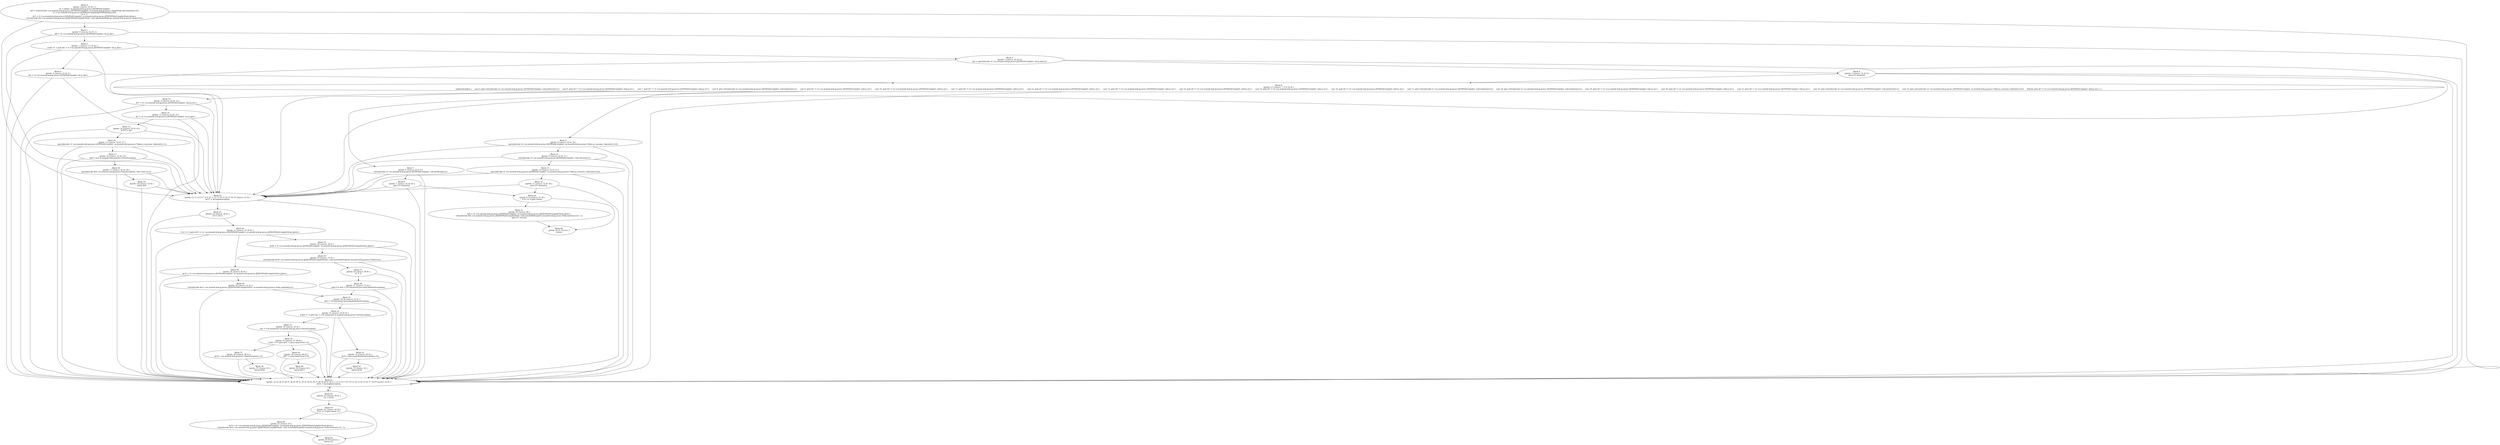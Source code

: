 digraph "unitGraph" {
    "Block 0:
[preds: ] [succs: 22 41 1 ]
r2 := @this: us.monoid.web.jp.javacc.JSONPathCompiler;
$r0 = staticinvoke <us.monoid.web.jp.javacc.JSONPathCompiler: us.monoid.web.jp.javacc.SimpleNode jjtCreate(int)>(5);
r1 = (us.monoid.web.jp.javacc.JSONPathCompiler$JSONPathExpr) $r0;
z2 = 1;
$r3 = r2.<us.monoid.web.jp.javacc.JSONPathCompiler: us.monoid.web.jp.javacc.JJTJSONPathCompilerState jjtree>;
virtualinvoke $r3.<us.monoid.web.jp.javacc.JJTJSONPathCompilerState: void openNodeScope(us.monoid.web.jp.javacc.Node)>(r1);
"
    "Block 1:
[preds: 0 ] [succs: 22 41 2 ]
$i0 = r2.<us.monoid.web.jp.javacc.JSONPathCompiler: int jj_ntk>;
"
    "Block 2:
[preds: 1 ] [succs: 3 5 22 41 ]
if $i0 != -1 goto $i2 = r2.<us.monoid.web.jp.javacc.JSONPathCompiler: int jj_ntk>;
"
    "Block 3:
[preds: 2 ] [succs: 22 41 4 ]
$i2 = specialinvoke r2.<us.monoid.web.jp.javacc.JSONPathCompiler: int jj_ntk()>();
"
    "Block 4:
[preds: 3 ] [succs: 22 41 6 ]
goto [?= (branch)];
"
    "Block 5:
[preds: 2 ] [succs: 22 41 6 ]
$i2 = r2.<us.monoid.web.jp.javacc.JSONPathCompiler: int jj_ntk>;
"
    "Block 6:
[preds: 4 5 ] [succs: 7 13 9 22 41 ]
tableswitch($i2) {     case 5: goto virtualinvoke r2.<us.monoid.web.jp.javacc.JSONPathCompiler: void predicate()>();     case 6: goto $r7 = r2.<us.monoid.web.jp.javacc.JSONPathCompiler: int[] jj_la1>;     case 7: goto $r7 = r2.<us.monoid.web.jp.javacc.JSONPathCompiler: int[] jj_la1>;     case 8: goto virtualinvoke r2.<us.monoid.web.jp.javacc.JSONPathCompiler: void predicate()>();     case 9: goto $r7 = r2.<us.monoid.web.jp.javacc.JSONPathCompiler: int[] jj_la1>;     case 10: goto $r7 = r2.<us.monoid.web.jp.javacc.JSONPathCompiler: int[] jj_la1>;     case 11: goto $r7 = r2.<us.monoid.web.jp.javacc.JSONPathCompiler: int[] jj_la1>;     case 12: goto $r7 = r2.<us.monoid.web.jp.javacc.JSONPathCompiler: int[] jj_la1>;     case 13: goto $r7 = r2.<us.monoid.web.jp.javacc.JSONPathCompiler: int[] jj_la1>;     case 14: goto $r7 = r2.<us.monoid.web.jp.javacc.JSONPathCompiler: int[] jj_la1>;     case 15: goto $r7 = r2.<us.monoid.web.jp.javacc.JSONPathCompiler: int[] jj_la1>;     case 16: goto $r7 = r2.<us.monoid.web.jp.javacc.JSONPathCompiler: int[] jj_la1>;     case 17: goto virtualinvoke r2.<us.monoid.web.jp.javacc.JSONPathCompiler: void predicate()>();     case 18: goto virtualinvoke r2.<us.monoid.web.jp.javacc.JSONPathCompiler: void predicate()>();     case 19: goto $r7 = r2.<us.monoid.web.jp.javacc.JSONPathCompiler: int[] jj_la1>;     case 20: goto $r7 = r2.<us.monoid.web.jp.javacc.JSONPathCompiler: int[] jj_la1>;     case 21: goto $r7 = r2.<us.monoid.web.jp.javacc.JSONPathCompiler: int[] jj_la1>;     case 22: goto virtualinvoke r2.<us.monoid.web.jp.javacc.JSONPathCompiler: void predicate()>();     case 23: goto specialinvoke r2.<us.monoid.web.jp.javacc.JSONPathCompiler: us.monoid.web.jp.javacc.Token jj_consume_token(int)>(23);     default: goto $r7 = r2.<us.monoid.web.jp.javacc.JSONPathCompiler: int[] jj_la1>; };
"
    "Block 7:
[preds: 6 ] [succs: 22 41 8 ]
virtualinvoke r2.<us.monoid.web.jp.javacc.JSONPathCompiler: void predicate()>();
"
    "Block 8:
[preds: 7 ] [succs: 22 41 20 ]
goto [?= (branch)];
"
    "Block 9:
[preds: 6 ] [succs: 22 41 10 ]
specialinvoke r2.<us.monoid.web.jp.javacc.JSONPathCompiler: us.monoid.web.jp.javacc.Token jj_consume_token(int)>(23);
"
    "Block 10:
[preds: 9 ] [succs: 22 41 11 ]
virtualinvoke r2.<us.monoid.web.jp.javacc.JSONPathCompiler: void selector()>();
"
    "Block 11:
[preds: 10 ] [succs: 22 41 12 ]
specialinvoke r2.<us.monoid.web.jp.javacc.JSONPathCompiler: us.monoid.web.jp.javacc.Token jj_consume_token(int)>(24);
"
    "Block 12:
[preds: 11 ] [succs: 22 41 20 ]
goto [?= (branch)];
"
    "Block 13:
[preds: 6 ] [succs: 22 41 14 ]
$r7 = r2.<us.monoid.web.jp.javacc.JSONPathCompiler: int[] jj_la1>;
"
    "Block 14:
[preds: 13 ] [succs: 22 41 15 ]
$i1 = r2.<us.monoid.web.jp.javacc.JSONPathCompiler: int jj_gen>;
"
    "Block 15:
[preds: 14 ] [succs: 22 41 16 ]
$r7[7] = $i1;
"
    "Block 16:
[preds: 15 ] [succs: 22 41 17 ]
specialinvoke r2.<us.monoid.web.jp.javacc.JSONPathCompiler: us.monoid.web.jp.javacc.Token jj_consume_token(int)>(-1);
"
    "Block 17:
[preds: 16 ] [succs: 22 41 18 ]
$r9 = new us.monoid.web.jp.javacc.ParseException;
"
    "Block 18:
[preds: 17 ] [succs: 22 41 19 ]
specialinvoke $r9.<us.monoid.web.jp.javacc.ParseException: void <init>()>();
"
    "Block 19:
[preds: 18 ] [succs: 22 41 ]
throw $r9;
"
    "Block 20:
[preds: 8 12 ] [succs: 21 46 ]
if z2 == 0 goto return;
"
    "Block 21:
[preds: 20 ] [succs: 46 ]
$r6 = r2.<us.monoid.web.jp.javacc.JSONPathCompiler: us.monoid.web.jp.javacc.JJTJSONPathCompilerState jjtree>;
virtualinvoke $r6.<us.monoid.web.jp.javacc.JJTJSONPathCompilerState: void closeNodeScope(us.monoid.web.jp.javacc.Node,boolean)>(r1, 1);
goto [?= return];
"
    "Block 22:
[preds: 0 1 2 3 4 5 6 7 8 9 10 11 12 13 14 15 16 17 18 19 ] [succs: 23 41 ]
$r13 := @caughtexception;
"
    "Block 23:
[preds: 22 ] [succs: 24 41 ]
r14 = $r13;
"
    "Block 24:
[preds: 23 ] [succs: 25 29 41 ]
if z2 == 0 goto $r15 = r2.<us.monoid.web.jp.javacc.JSONPathCompiler: us.monoid.web.jp.javacc.JJTJSONPathCompilerState jjtree>;
"
    "Block 25:
[preds: 24 ] [succs: 26 41 ]
$r20 = r2.<us.monoid.web.jp.javacc.JSONPathCompiler: us.monoid.web.jp.javacc.JJTJSONPathCompilerState jjtree>;
"
    "Block 26:
[preds: 25 ] [succs: 27 41 ]
virtualinvoke $r20.<us.monoid.web.jp.javacc.JJTJSONPathCompilerState: void clearNodeScope(us.monoid.web.jp.javacc.Node)>(r1);
"
    "Block 27:
[preds: 26 ] [succs: 28 41 ]
z2 = 0;
"
    "Block 28:
[preds: 27 ] [succs: 31 41 ]
goto [?= $z0 = r14 instanceof java.lang.RuntimeException];
"
    "Block 29:
[preds: 24 ] [succs: 30 41 ]
$r15 = r2.<us.monoid.web.jp.javacc.JSONPathCompiler: us.monoid.web.jp.javacc.JJTJSONPathCompilerState jjtree>;
"
    "Block 30:
[preds: 29 ] [succs: 31 41 ]
virtualinvoke $r15.<us.monoid.web.jp.javacc.JJTJSONPathCompilerState: us.monoid.web.jp.javacc.Node popNode()>();
"
    "Block 31:
[preds: 28 30 ] [succs: 32 41 ]
$z0 = r14 instanceof java.lang.RuntimeException;
"
    "Block 32:
[preds: 31 ] [succs: 33 35 41 ]
if $z0 == 0 goto $z1 = r14 instanceof us.monoid.web.jp.javacc.ParseException;
"
    "Block 33:
[preds: 32 ] [succs: 34 41 ]
$r19 = (java.lang.RuntimeException) r14;
"
    "Block 34:
[preds: 33 ] [succs: 41 ]
throw $r19;
"
    "Block 35:
[preds: 32 ] [succs: 36 41 ]
$z1 = r14 instanceof us.monoid.web.jp.javacc.ParseException;
"
    "Block 36:
[preds: 35 ] [succs: 37 39 41 ]
if $z1 == 0 goto $r17 = (java.lang.Error) r14;
"
    "Block 37:
[preds: 36 ] [succs: 38 41 ]
$r18 = (us.monoid.web.jp.javacc.ParseException) r14;
"
    "Block 38:
[preds: 37 ] [succs: 41 ]
throw $r18;
"
    "Block 39:
[preds: 36 ] [succs: 40 41 ]
$r17 = (java.lang.Error) r14;
"
    "Block 40:
[preds: 39 ] [succs: 41 ]
throw $r17;
"
    "Block 41:
[preds: 22 23 24 25 26 27 28 29 30 31 32 33 34 35 36 37 38 39 40 41 42 0 1 2 3 4 5 6 7 8 9 10 11 12 13 14 15 16 17 18 19 ] [succs: 42 41 ]
$r10 := @caughtexception;
"
    "Block 42:
[preds: 41 ] [succs: 43 41 ]
r11 = $r10;
"
    "Block 43:
[preds: 42 ] [succs: 44 45 ]
if z2 == 0 goto throw r11;
"
    "Block 44:
[preds: 43 ] [succs: 45 ]
$r12 = r2.<us.monoid.web.jp.javacc.JSONPathCompiler: us.monoid.web.jp.javacc.JJTJSONPathCompilerState jjtree>;
virtualinvoke $r12.<us.monoid.web.jp.javacc.JJTJSONPathCompilerState: void closeNodeScope(us.monoid.web.jp.javacc.Node,boolean)>(r1, 1);
"
    "Block 45:
[preds: 43 44 ] [succs: ]
throw r11;
"
    "Block 46:
[preds: 20 21 ] [succs: ]
return;
"
    "Block 0:
[preds: ] [succs: 22 41 1 ]
r2 := @this: us.monoid.web.jp.javacc.JSONPathCompiler;
$r0 = staticinvoke <us.monoid.web.jp.javacc.JSONPathCompiler: us.monoid.web.jp.javacc.SimpleNode jjtCreate(int)>(5);
r1 = (us.monoid.web.jp.javacc.JSONPathCompiler$JSONPathExpr) $r0;
z2 = 1;
$r3 = r2.<us.monoid.web.jp.javacc.JSONPathCompiler: us.monoid.web.jp.javacc.JJTJSONPathCompilerState jjtree>;
virtualinvoke $r3.<us.monoid.web.jp.javacc.JJTJSONPathCompilerState: void openNodeScope(us.monoid.web.jp.javacc.Node)>(r1);
"->"Block 22:
[preds: 0 1 2 3 4 5 6 7 8 9 10 11 12 13 14 15 16 17 18 19 ] [succs: 23 41 ]
$r13 := @caughtexception;
";
    "Block 0:
[preds: ] [succs: 22 41 1 ]
r2 := @this: us.monoid.web.jp.javacc.JSONPathCompiler;
$r0 = staticinvoke <us.monoid.web.jp.javacc.JSONPathCompiler: us.monoid.web.jp.javacc.SimpleNode jjtCreate(int)>(5);
r1 = (us.monoid.web.jp.javacc.JSONPathCompiler$JSONPathExpr) $r0;
z2 = 1;
$r3 = r2.<us.monoid.web.jp.javacc.JSONPathCompiler: us.monoid.web.jp.javacc.JJTJSONPathCompilerState jjtree>;
virtualinvoke $r3.<us.monoid.web.jp.javacc.JJTJSONPathCompilerState: void openNodeScope(us.monoid.web.jp.javacc.Node)>(r1);
"->"Block 41:
[preds: 22 23 24 25 26 27 28 29 30 31 32 33 34 35 36 37 38 39 40 41 42 0 1 2 3 4 5 6 7 8 9 10 11 12 13 14 15 16 17 18 19 ] [succs: 42 41 ]
$r10 := @caughtexception;
";
    "Block 0:
[preds: ] [succs: 22 41 1 ]
r2 := @this: us.monoid.web.jp.javacc.JSONPathCompiler;
$r0 = staticinvoke <us.monoid.web.jp.javacc.JSONPathCompiler: us.monoid.web.jp.javacc.SimpleNode jjtCreate(int)>(5);
r1 = (us.monoid.web.jp.javacc.JSONPathCompiler$JSONPathExpr) $r0;
z2 = 1;
$r3 = r2.<us.monoid.web.jp.javacc.JSONPathCompiler: us.monoid.web.jp.javacc.JJTJSONPathCompilerState jjtree>;
virtualinvoke $r3.<us.monoid.web.jp.javacc.JJTJSONPathCompilerState: void openNodeScope(us.monoid.web.jp.javacc.Node)>(r1);
"->"Block 1:
[preds: 0 ] [succs: 22 41 2 ]
$i0 = r2.<us.monoid.web.jp.javacc.JSONPathCompiler: int jj_ntk>;
";
    "Block 1:
[preds: 0 ] [succs: 22 41 2 ]
$i0 = r2.<us.monoid.web.jp.javacc.JSONPathCompiler: int jj_ntk>;
"->"Block 22:
[preds: 0 1 2 3 4 5 6 7 8 9 10 11 12 13 14 15 16 17 18 19 ] [succs: 23 41 ]
$r13 := @caughtexception;
";
    "Block 1:
[preds: 0 ] [succs: 22 41 2 ]
$i0 = r2.<us.monoid.web.jp.javacc.JSONPathCompiler: int jj_ntk>;
"->"Block 41:
[preds: 22 23 24 25 26 27 28 29 30 31 32 33 34 35 36 37 38 39 40 41 42 0 1 2 3 4 5 6 7 8 9 10 11 12 13 14 15 16 17 18 19 ] [succs: 42 41 ]
$r10 := @caughtexception;
";
    "Block 1:
[preds: 0 ] [succs: 22 41 2 ]
$i0 = r2.<us.monoid.web.jp.javacc.JSONPathCompiler: int jj_ntk>;
"->"Block 2:
[preds: 1 ] [succs: 3 5 22 41 ]
if $i0 != -1 goto $i2 = r2.<us.monoid.web.jp.javacc.JSONPathCompiler: int jj_ntk>;
";
    "Block 2:
[preds: 1 ] [succs: 3 5 22 41 ]
if $i0 != -1 goto $i2 = r2.<us.monoid.web.jp.javacc.JSONPathCompiler: int jj_ntk>;
"->"Block 3:
[preds: 2 ] [succs: 22 41 4 ]
$i2 = specialinvoke r2.<us.monoid.web.jp.javacc.JSONPathCompiler: int jj_ntk()>();
";
    "Block 2:
[preds: 1 ] [succs: 3 5 22 41 ]
if $i0 != -1 goto $i2 = r2.<us.monoid.web.jp.javacc.JSONPathCompiler: int jj_ntk>;
"->"Block 5:
[preds: 2 ] [succs: 22 41 6 ]
$i2 = r2.<us.monoid.web.jp.javacc.JSONPathCompiler: int jj_ntk>;
";
    "Block 2:
[preds: 1 ] [succs: 3 5 22 41 ]
if $i0 != -1 goto $i2 = r2.<us.monoid.web.jp.javacc.JSONPathCompiler: int jj_ntk>;
"->"Block 22:
[preds: 0 1 2 3 4 5 6 7 8 9 10 11 12 13 14 15 16 17 18 19 ] [succs: 23 41 ]
$r13 := @caughtexception;
";
    "Block 2:
[preds: 1 ] [succs: 3 5 22 41 ]
if $i0 != -1 goto $i2 = r2.<us.monoid.web.jp.javacc.JSONPathCompiler: int jj_ntk>;
"->"Block 41:
[preds: 22 23 24 25 26 27 28 29 30 31 32 33 34 35 36 37 38 39 40 41 42 0 1 2 3 4 5 6 7 8 9 10 11 12 13 14 15 16 17 18 19 ] [succs: 42 41 ]
$r10 := @caughtexception;
";
    "Block 3:
[preds: 2 ] [succs: 22 41 4 ]
$i2 = specialinvoke r2.<us.monoid.web.jp.javacc.JSONPathCompiler: int jj_ntk()>();
"->"Block 22:
[preds: 0 1 2 3 4 5 6 7 8 9 10 11 12 13 14 15 16 17 18 19 ] [succs: 23 41 ]
$r13 := @caughtexception;
";
    "Block 3:
[preds: 2 ] [succs: 22 41 4 ]
$i2 = specialinvoke r2.<us.monoid.web.jp.javacc.JSONPathCompiler: int jj_ntk()>();
"->"Block 41:
[preds: 22 23 24 25 26 27 28 29 30 31 32 33 34 35 36 37 38 39 40 41 42 0 1 2 3 4 5 6 7 8 9 10 11 12 13 14 15 16 17 18 19 ] [succs: 42 41 ]
$r10 := @caughtexception;
";
    "Block 3:
[preds: 2 ] [succs: 22 41 4 ]
$i2 = specialinvoke r2.<us.monoid.web.jp.javacc.JSONPathCompiler: int jj_ntk()>();
"->"Block 4:
[preds: 3 ] [succs: 22 41 6 ]
goto [?= (branch)];
";
    "Block 4:
[preds: 3 ] [succs: 22 41 6 ]
goto [?= (branch)];
"->"Block 22:
[preds: 0 1 2 3 4 5 6 7 8 9 10 11 12 13 14 15 16 17 18 19 ] [succs: 23 41 ]
$r13 := @caughtexception;
";
    "Block 4:
[preds: 3 ] [succs: 22 41 6 ]
goto [?= (branch)];
"->"Block 41:
[preds: 22 23 24 25 26 27 28 29 30 31 32 33 34 35 36 37 38 39 40 41 42 0 1 2 3 4 5 6 7 8 9 10 11 12 13 14 15 16 17 18 19 ] [succs: 42 41 ]
$r10 := @caughtexception;
";
    "Block 4:
[preds: 3 ] [succs: 22 41 6 ]
goto [?= (branch)];
"->"Block 6:
[preds: 4 5 ] [succs: 7 13 9 22 41 ]
tableswitch($i2) {     case 5: goto virtualinvoke r2.<us.monoid.web.jp.javacc.JSONPathCompiler: void predicate()>();     case 6: goto $r7 = r2.<us.monoid.web.jp.javacc.JSONPathCompiler: int[] jj_la1>;     case 7: goto $r7 = r2.<us.monoid.web.jp.javacc.JSONPathCompiler: int[] jj_la1>;     case 8: goto virtualinvoke r2.<us.monoid.web.jp.javacc.JSONPathCompiler: void predicate()>();     case 9: goto $r7 = r2.<us.monoid.web.jp.javacc.JSONPathCompiler: int[] jj_la1>;     case 10: goto $r7 = r2.<us.monoid.web.jp.javacc.JSONPathCompiler: int[] jj_la1>;     case 11: goto $r7 = r2.<us.monoid.web.jp.javacc.JSONPathCompiler: int[] jj_la1>;     case 12: goto $r7 = r2.<us.monoid.web.jp.javacc.JSONPathCompiler: int[] jj_la1>;     case 13: goto $r7 = r2.<us.monoid.web.jp.javacc.JSONPathCompiler: int[] jj_la1>;     case 14: goto $r7 = r2.<us.monoid.web.jp.javacc.JSONPathCompiler: int[] jj_la1>;     case 15: goto $r7 = r2.<us.monoid.web.jp.javacc.JSONPathCompiler: int[] jj_la1>;     case 16: goto $r7 = r2.<us.monoid.web.jp.javacc.JSONPathCompiler: int[] jj_la1>;     case 17: goto virtualinvoke r2.<us.monoid.web.jp.javacc.JSONPathCompiler: void predicate()>();     case 18: goto virtualinvoke r2.<us.monoid.web.jp.javacc.JSONPathCompiler: void predicate()>();     case 19: goto $r7 = r2.<us.monoid.web.jp.javacc.JSONPathCompiler: int[] jj_la1>;     case 20: goto $r7 = r2.<us.monoid.web.jp.javacc.JSONPathCompiler: int[] jj_la1>;     case 21: goto $r7 = r2.<us.monoid.web.jp.javacc.JSONPathCompiler: int[] jj_la1>;     case 22: goto virtualinvoke r2.<us.monoid.web.jp.javacc.JSONPathCompiler: void predicate()>();     case 23: goto specialinvoke r2.<us.monoid.web.jp.javacc.JSONPathCompiler: us.monoid.web.jp.javacc.Token jj_consume_token(int)>(23);     default: goto $r7 = r2.<us.monoid.web.jp.javacc.JSONPathCompiler: int[] jj_la1>; };
";
    "Block 5:
[preds: 2 ] [succs: 22 41 6 ]
$i2 = r2.<us.monoid.web.jp.javacc.JSONPathCompiler: int jj_ntk>;
"->"Block 22:
[preds: 0 1 2 3 4 5 6 7 8 9 10 11 12 13 14 15 16 17 18 19 ] [succs: 23 41 ]
$r13 := @caughtexception;
";
    "Block 5:
[preds: 2 ] [succs: 22 41 6 ]
$i2 = r2.<us.monoid.web.jp.javacc.JSONPathCompiler: int jj_ntk>;
"->"Block 41:
[preds: 22 23 24 25 26 27 28 29 30 31 32 33 34 35 36 37 38 39 40 41 42 0 1 2 3 4 5 6 7 8 9 10 11 12 13 14 15 16 17 18 19 ] [succs: 42 41 ]
$r10 := @caughtexception;
";
    "Block 5:
[preds: 2 ] [succs: 22 41 6 ]
$i2 = r2.<us.monoid.web.jp.javacc.JSONPathCompiler: int jj_ntk>;
"->"Block 6:
[preds: 4 5 ] [succs: 7 13 9 22 41 ]
tableswitch($i2) {     case 5: goto virtualinvoke r2.<us.monoid.web.jp.javacc.JSONPathCompiler: void predicate()>();     case 6: goto $r7 = r2.<us.monoid.web.jp.javacc.JSONPathCompiler: int[] jj_la1>;     case 7: goto $r7 = r2.<us.monoid.web.jp.javacc.JSONPathCompiler: int[] jj_la1>;     case 8: goto virtualinvoke r2.<us.monoid.web.jp.javacc.JSONPathCompiler: void predicate()>();     case 9: goto $r7 = r2.<us.monoid.web.jp.javacc.JSONPathCompiler: int[] jj_la1>;     case 10: goto $r7 = r2.<us.monoid.web.jp.javacc.JSONPathCompiler: int[] jj_la1>;     case 11: goto $r7 = r2.<us.monoid.web.jp.javacc.JSONPathCompiler: int[] jj_la1>;     case 12: goto $r7 = r2.<us.monoid.web.jp.javacc.JSONPathCompiler: int[] jj_la1>;     case 13: goto $r7 = r2.<us.monoid.web.jp.javacc.JSONPathCompiler: int[] jj_la1>;     case 14: goto $r7 = r2.<us.monoid.web.jp.javacc.JSONPathCompiler: int[] jj_la1>;     case 15: goto $r7 = r2.<us.monoid.web.jp.javacc.JSONPathCompiler: int[] jj_la1>;     case 16: goto $r7 = r2.<us.monoid.web.jp.javacc.JSONPathCompiler: int[] jj_la1>;     case 17: goto virtualinvoke r2.<us.monoid.web.jp.javacc.JSONPathCompiler: void predicate()>();     case 18: goto virtualinvoke r2.<us.monoid.web.jp.javacc.JSONPathCompiler: void predicate()>();     case 19: goto $r7 = r2.<us.monoid.web.jp.javacc.JSONPathCompiler: int[] jj_la1>;     case 20: goto $r7 = r2.<us.monoid.web.jp.javacc.JSONPathCompiler: int[] jj_la1>;     case 21: goto $r7 = r2.<us.monoid.web.jp.javacc.JSONPathCompiler: int[] jj_la1>;     case 22: goto virtualinvoke r2.<us.monoid.web.jp.javacc.JSONPathCompiler: void predicate()>();     case 23: goto specialinvoke r2.<us.monoid.web.jp.javacc.JSONPathCompiler: us.monoid.web.jp.javacc.Token jj_consume_token(int)>(23);     default: goto $r7 = r2.<us.monoid.web.jp.javacc.JSONPathCompiler: int[] jj_la1>; };
";
    "Block 6:
[preds: 4 5 ] [succs: 7 13 9 22 41 ]
tableswitch($i2) {     case 5: goto virtualinvoke r2.<us.monoid.web.jp.javacc.JSONPathCompiler: void predicate()>();     case 6: goto $r7 = r2.<us.monoid.web.jp.javacc.JSONPathCompiler: int[] jj_la1>;     case 7: goto $r7 = r2.<us.monoid.web.jp.javacc.JSONPathCompiler: int[] jj_la1>;     case 8: goto virtualinvoke r2.<us.monoid.web.jp.javacc.JSONPathCompiler: void predicate()>();     case 9: goto $r7 = r2.<us.monoid.web.jp.javacc.JSONPathCompiler: int[] jj_la1>;     case 10: goto $r7 = r2.<us.monoid.web.jp.javacc.JSONPathCompiler: int[] jj_la1>;     case 11: goto $r7 = r2.<us.monoid.web.jp.javacc.JSONPathCompiler: int[] jj_la1>;     case 12: goto $r7 = r2.<us.monoid.web.jp.javacc.JSONPathCompiler: int[] jj_la1>;     case 13: goto $r7 = r2.<us.monoid.web.jp.javacc.JSONPathCompiler: int[] jj_la1>;     case 14: goto $r7 = r2.<us.monoid.web.jp.javacc.JSONPathCompiler: int[] jj_la1>;     case 15: goto $r7 = r2.<us.monoid.web.jp.javacc.JSONPathCompiler: int[] jj_la1>;     case 16: goto $r7 = r2.<us.monoid.web.jp.javacc.JSONPathCompiler: int[] jj_la1>;     case 17: goto virtualinvoke r2.<us.monoid.web.jp.javacc.JSONPathCompiler: void predicate()>();     case 18: goto virtualinvoke r2.<us.monoid.web.jp.javacc.JSONPathCompiler: void predicate()>();     case 19: goto $r7 = r2.<us.monoid.web.jp.javacc.JSONPathCompiler: int[] jj_la1>;     case 20: goto $r7 = r2.<us.monoid.web.jp.javacc.JSONPathCompiler: int[] jj_la1>;     case 21: goto $r7 = r2.<us.monoid.web.jp.javacc.JSONPathCompiler: int[] jj_la1>;     case 22: goto virtualinvoke r2.<us.monoid.web.jp.javacc.JSONPathCompiler: void predicate()>();     case 23: goto specialinvoke r2.<us.monoid.web.jp.javacc.JSONPathCompiler: us.monoid.web.jp.javacc.Token jj_consume_token(int)>(23);     default: goto $r7 = r2.<us.monoid.web.jp.javacc.JSONPathCompiler: int[] jj_la1>; };
"->"Block 7:
[preds: 6 ] [succs: 22 41 8 ]
virtualinvoke r2.<us.monoid.web.jp.javacc.JSONPathCompiler: void predicate()>();
";
    "Block 6:
[preds: 4 5 ] [succs: 7 13 9 22 41 ]
tableswitch($i2) {     case 5: goto virtualinvoke r2.<us.monoid.web.jp.javacc.JSONPathCompiler: void predicate()>();     case 6: goto $r7 = r2.<us.monoid.web.jp.javacc.JSONPathCompiler: int[] jj_la1>;     case 7: goto $r7 = r2.<us.monoid.web.jp.javacc.JSONPathCompiler: int[] jj_la1>;     case 8: goto virtualinvoke r2.<us.monoid.web.jp.javacc.JSONPathCompiler: void predicate()>();     case 9: goto $r7 = r2.<us.monoid.web.jp.javacc.JSONPathCompiler: int[] jj_la1>;     case 10: goto $r7 = r2.<us.monoid.web.jp.javacc.JSONPathCompiler: int[] jj_la1>;     case 11: goto $r7 = r2.<us.monoid.web.jp.javacc.JSONPathCompiler: int[] jj_la1>;     case 12: goto $r7 = r2.<us.monoid.web.jp.javacc.JSONPathCompiler: int[] jj_la1>;     case 13: goto $r7 = r2.<us.monoid.web.jp.javacc.JSONPathCompiler: int[] jj_la1>;     case 14: goto $r7 = r2.<us.monoid.web.jp.javacc.JSONPathCompiler: int[] jj_la1>;     case 15: goto $r7 = r2.<us.monoid.web.jp.javacc.JSONPathCompiler: int[] jj_la1>;     case 16: goto $r7 = r2.<us.monoid.web.jp.javacc.JSONPathCompiler: int[] jj_la1>;     case 17: goto virtualinvoke r2.<us.monoid.web.jp.javacc.JSONPathCompiler: void predicate()>();     case 18: goto virtualinvoke r2.<us.monoid.web.jp.javacc.JSONPathCompiler: void predicate()>();     case 19: goto $r7 = r2.<us.monoid.web.jp.javacc.JSONPathCompiler: int[] jj_la1>;     case 20: goto $r7 = r2.<us.monoid.web.jp.javacc.JSONPathCompiler: int[] jj_la1>;     case 21: goto $r7 = r2.<us.monoid.web.jp.javacc.JSONPathCompiler: int[] jj_la1>;     case 22: goto virtualinvoke r2.<us.monoid.web.jp.javacc.JSONPathCompiler: void predicate()>();     case 23: goto specialinvoke r2.<us.monoid.web.jp.javacc.JSONPathCompiler: us.monoid.web.jp.javacc.Token jj_consume_token(int)>(23);     default: goto $r7 = r2.<us.monoid.web.jp.javacc.JSONPathCompiler: int[] jj_la1>; };
"->"Block 13:
[preds: 6 ] [succs: 22 41 14 ]
$r7 = r2.<us.monoid.web.jp.javacc.JSONPathCompiler: int[] jj_la1>;
";
    "Block 6:
[preds: 4 5 ] [succs: 7 13 9 22 41 ]
tableswitch($i2) {     case 5: goto virtualinvoke r2.<us.monoid.web.jp.javacc.JSONPathCompiler: void predicate()>();     case 6: goto $r7 = r2.<us.monoid.web.jp.javacc.JSONPathCompiler: int[] jj_la1>;     case 7: goto $r7 = r2.<us.monoid.web.jp.javacc.JSONPathCompiler: int[] jj_la1>;     case 8: goto virtualinvoke r2.<us.monoid.web.jp.javacc.JSONPathCompiler: void predicate()>();     case 9: goto $r7 = r2.<us.monoid.web.jp.javacc.JSONPathCompiler: int[] jj_la1>;     case 10: goto $r7 = r2.<us.monoid.web.jp.javacc.JSONPathCompiler: int[] jj_la1>;     case 11: goto $r7 = r2.<us.monoid.web.jp.javacc.JSONPathCompiler: int[] jj_la1>;     case 12: goto $r7 = r2.<us.monoid.web.jp.javacc.JSONPathCompiler: int[] jj_la1>;     case 13: goto $r7 = r2.<us.monoid.web.jp.javacc.JSONPathCompiler: int[] jj_la1>;     case 14: goto $r7 = r2.<us.monoid.web.jp.javacc.JSONPathCompiler: int[] jj_la1>;     case 15: goto $r7 = r2.<us.monoid.web.jp.javacc.JSONPathCompiler: int[] jj_la1>;     case 16: goto $r7 = r2.<us.monoid.web.jp.javacc.JSONPathCompiler: int[] jj_la1>;     case 17: goto virtualinvoke r2.<us.monoid.web.jp.javacc.JSONPathCompiler: void predicate()>();     case 18: goto virtualinvoke r2.<us.monoid.web.jp.javacc.JSONPathCompiler: void predicate()>();     case 19: goto $r7 = r2.<us.monoid.web.jp.javacc.JSONPathCompiler: int[] jj_la1>;     case 20: goto $r7 = r2.<us.monoid.web.jp.javacc.JSONPathCompiler: int[] jj_la1>;     case 21: goto $r7 = r2.<us.monoid.web.jp.javacc.JSONPathCompiler: int[] jj_la1>;     case 22: goto virtualinvoke r2.<us.monoid.web.jp.javacc.JSONPathCompiler: void predicate()>();     case 23: goto specialinvoke r2.<us.monoid.web.jp.javacc.JSONPathCompiler: us.monoid.web.jp.javacc.Token jj_consume_token(int)>(23);     default: goto $r7 = r2.<us.monoid.web.jp.javacc.JSONPathCompiler: int[] jj_la1>; };
"->"Block 9:
[preds: 6 ] [succs: 22 41 10 ]
specialinvoke r2.<us.monoid.web.jp.javacc.JSONPathCompiler: us.monoid.web.jp.javacc.Token jj_consume_token(int)>(23);
";
    "Block 6:
[preds: 4 5 ] [succs: 7 13 9 22 41 ]
tableswitch($i2) {     case 5: goto virtualinvoke r2.<us.monoid.web.jp.javacc.JSONPathCompiler: void predicate()>();     case 6: goto $r7 = r2.<us.monoid.web.jp.javacc.JSONPathCompiler: int[] jj_la1>;     case 7: goto $r7 = r2.<us.monoid.web.jp.javacc.JSONPathCompiler: int[] jj_la1>;     case 8: goto virtualinvoke r2.<us.monoid.web.jp.javacc.JSONPathCompiler: void predicate()>();     case 9: goto $r7 = r2.<us.monoid.web.jp.javacc.JSONPathCompiler: int[] jj_la1>;     case 10: goto $r7 = r2.<us.monoid.web.jp.javacc.JSONPathCompiler: int[] jj_la1>;     case 11: goto $r7 = r2.<us.monoid.web.jp.javacc.JSONPathCompiler: int[] jj_la1>;     case 12: goto $r7 = r2.<us.monoid.web.jp.javacc.JSONPathCompiler: int[] jj_la1>;     case 13: goto $r7 = r2.<us.monoid.web.jp.javacc.JSONPathCompiler: int[] jj_la1>;     case 14: goto $r7 = r2.<us.monoid.web.jp.javacc.JSONPathCompiler: int[] jj_la1>;     case 15: goto $r7 = r2.<us.monoid.web.jp.javacc.JSONPathCompiler: int[] jj_la1>;     case 16: goto $r7 = r2.<us.monoid.web.jp.javacc.JSONPathCompiler: int[] jj_la1>;     case 17: goto virtualinvoke r2.<us.monoid.web.jp.javacc.JSONPathCompiler: void predicate()>();     case 18: goto virtualinvoke r2.<us.monoid.web.jp.javacc.JSONPathCompiler: void predicate()>();     case 19: goto $r7 = r2.<us.monoid.web.jp.javacc.JSONPathCompiler: int[] jj_la1>;     case 20: goto $r7 = r2.<us.monoid.web.jp.javacc.JSONPathCompiler: int[] jj_la1>;     case 21: goto $r7 = r2.<us.monoid.web.jp.javacc.JSONPathCompiler: int[] jj_la1>;     case 22: goto virtualinvoke r2.<us.monoid.web.jp.javacc.JSONPathCompiler: void predicate()>();     case 23: goto specialinvoke r2.<us.monoid.web.jp.javacc.JSONPathCompiler: us.monoid.web.jp.javacc.Token jj_consume_token(int)>(23);     default: goto $r7 = r2.<us.monoid.web.jp.javacc.JSONPathCompiler: int[] jj_la1>; };
"->"Block 22:
[preds: 0 1 2 3 4 5 6 7 8 9 10 11 12 13 14 15 16 17 18 19 ] [succs: 23 41 ]
$r13 := @caughtexception;
";
    "Block 6:
[preds: 4 5 ] [succs: 7 13 9 22 41 ]
tableswitch($i2) {     case 5: goto virtualinvoke r2.<us.monoid.web.jp.javacc.JSONPathCompiler: void predicate()>();     case 6: goto $r7 = r2.<us.monoid.web.jp.javacc.JSONPathCompiler: int[] jj_la1>;     case 7: goto $r7 = r2.<us.monoid.web.jp.javacc.JSONPathCompiler: int[] jj_la1>;     case 8: goto virtualinvoke r2.<us.monoid.web.jp.javacc.JSONPathCompiler: void predicate()>();     case 9: goto $r7 = r2.<us.monoid.web.jp.javacc.JSONPathCompiler: int[] jj_la1>;     case 10: goto $r7 = r2.<us.monoid.web.jp.javacc.JSONPathCompiler: int[] jj_la1>;     case 11: goto $r7 = r2.<us.monoid.web.jp.javacc.JSONPathCompiler: int[] jj_la1>;     case 12: goto $r7 = r2.<us.monoid.web.jp.javacc.JSONPathCompiler: int[] jj_la1>;     case 13: goto $r7 = r2.<us.monoid.web.jp.javacc.JSONPathCompiler: int[] jj_la1>;     case 14: goto $r7 = r2.<us.monoid.web.jp.javacc.JSONPathCompiler: int[] jj_la1>;     case 15: goto $r7 = r2.<us.monoid.web.jp.javacc.JSONPathCompiler: int[] jj_la1>;     case 16: goto $r7 = r2.<us.monoid.web.jp.javacc.JSONPathCompiler: int[] jj_la1>;     case 17: goto virtualinvoke r2.<us.monoid.web.jp.javacc.JSONPathCompiler: void predicate()>();     case 18: goto virtualinvoke r2.<us.monoid.web.jp.javacc.JSONPathCompiler: void predicate()>();     case 19: goto $r7 = r2.<us.monoid.web.jp.javacc.JSONPathCompiler: int[] jj_la1>;     case 20: goto $r7 = r2.<us.monoid.web.jp.javacc.JSONPathCompiler: int[] jj_la1>;     case 21: goto $r7 = r2.<us.monoid.web.jp.javacc.JSONPathCompiler: int[] jj_la1>;     case 22: goto virtualinvoke r2.<us.monoid.web.jp.javacc.JSONPathCompiler: void predicate()>();     case 23: goto specialinvoke r2.<us.monoid.web.jp.javacc.JSONPathCompiler: us.monoid.web.jp.javacc.Token jj_consume_token(int)>(23);     default: goto $r7 = r2.<us.monoid.web.jp.javacc.JSONPathCompiler: int[] jj_la1>; };
"->"Block 41:
[preds: 22 23 24 25 26 27 28 29 30 31 32 33 34 35 36 37 38 39 40 41 42 0 1 2 3 4 5 6 7 8 9 10 11 12 13 14 15 16 17 18 19 ] [succs: 42 41 ]
$r10 := @caughtexception;
";
    "Block 7:
[preds: 6 ] [succs: 22 41 8 ]
virtualinvoke r2.<us.monoid.web.jp.javacc.JSONPathCompiler: void predicate()>();
"->"Block 22:
[preds: 0 1 2 3 4 5 6 7 8 9 10 11 12 13 14 15 16 17 18 19 ] [succs: 23 41 ]
$r13 := @caughtexception;
";
    "Block 7:
[preds: 6 ] [succs: 22 41 8 ]
virtualinvoke r2.<us.monoid.web.jp.javacc.JSONPathCompiler: void predicate()>();
"->"Block 41:
[preds: 22 23 24 25 26 27 28 29 30 31 32 33 34 35 36 37 38 39 40 41 42 0 1 2 3 4 5 6 7 8 9 10 11 12 13 14 15 16 17 18 19 ] [succs: 42 41 ]
$r10 := @caughtexception;
";
    "Block 7:
[preds: 6 ] [succs: 22 41 8 ]
virtualinvoke r2.<us.monoid.web.jp.javacc.JSONPathCompiler: void predicate()>();
"->"Block 8:
[preds: 7 ] [succs: 22 41 20 ]
goto [?= (branch)];
";
    "Block 8:
[preds: 7 ] [succs: 22 41 20 ]
goto [?= (branch)];
"->"Block 22:
[preds: 0 1 2 3 4 5 6 7 8 9 10 11 12 13 14 15 16 17 18 19 ] [succs: 23 41 ]
$r13 := @caughtexception;
";
    "Block 8:
[preds: 7 ] [succs: 22 41 20 ]
goto [?= (branch)];
"->"Block 41:
[preds: 22 23 24 25 26 27 28 29 30 31 32 33 34 35 36 37 38 39 40 41 42 0 1 2 3 4 5 6 7 8 9 10 11 12 13 14 15 16 17 18 19 ] [succs: 42 41 ]
$r10 := @caughtexception;
";
    "Block 8:
[preds: 7 ] [succs: 22 41 20 ]
goto [?= (branch)];
"->"Block 20:
[preds: 8 12 ] [succs: 21 46 ]
if z2 == 0 goto return;
";
    "Block 9:
[preds: 6 ] [succs: 22 41 10 ]
specialinvoke r2.<us.monoid.web.jp.javacc.JSONPathCompiler: us.monoid.web.jp.javacc.Token jj_consume_token(int)>(23);
"->"Block 22:
[preds: 0 1 2 3 4 5 6 7 8 9 10 11 12 13 14 15 16 17 18 19 ] [succs: 23 41 ]
$r13 := @caughtexception;
";
    "Block 9:
[preds: 6 ] [succs: 22 41 10 ]
specialinvoke r2.<us.monoid.web.jp.javacc.JSONPathCompiler: us.monoid.web.jp.javacc.Token jj_consume_token(int)>(23);
"->"Block 41:
[preds: 22 23 24 25 26 27 28 29 30 31 32 33 34 35 36 37 38 39 40 41 42 0 1 2 3 4 5 6 7 8 9 10 11 12 13 14 15 16 17 18 19 ] [succs: 42 41 ]
$r10 := @caughtexception;
";
    "Block 9:
[preds: 6 ] [succs: 22 41 10 ]
specialinvoke r2.<us.monoid.web.jp.javacc.JSONPathCompiler: us.monoid.web.jp.javacc.Token jj_consume_token(int)>(23);
"->"Block 10:
[preds: 9 ] [succs: 22 41 11 ]
virtualinvoke r2.<us.monoid.web.jp.javacc.JSONPathCompiler: void selector()>();
";
    "Block 10:
[preds: 9 ] [succs: 22 41 11 ]
virtualinvoke r2.<us.monoid.web.jp.javacc.JSONPathCompiler: void selector()>();
"->"Block 22:
[preds: 0 1 2 3 4 5 6 7 8 9 10 11 12 13 14 15 16 17 18 19 ] [succs: 23 41 ]
$r13 := @caughtexception;
";
    "Block 10:
[preds: 9 ] [succs: 22 41 11 ]
virtualinvoke r2.<us.monoid.web.jp.javacc.JSONPathCompiler: void selector()>();
"->"Block 41:
[preds: 22 23 24 25 26 27 28 29 30 31 32 33 34 35 36 37 38 39 40 41 42 0 1 2 3 4 5 6 7 8 9 10 11 12 13 14 15 16 17 18 19 ] [succs: 42 41 ]
$r10 := @caughtexception;
";
    "Block 10:
[preds: 9 ] [succs: 22 41 11 ]
virtualinvoke r2.<us.monoid.web.jp.javacc.JSONPathCompiler: void selector()>();
"->"Block 11:
[preds: 10 ] [succs: 22 41 12 ]
specialinvoke r2.<us.monoid.web.jp.javacc.JSONPathCompiler: us.monoid.web.jp.javacc.Token jj_consume_token(int)>(24);
";
    "Block 11:
[preds: 10 ] [succs: 22 41 12 ]
specialinvoke r2.<us.monoid.web.jp.javacc.JSONPathCompiler: us.monoid.web.jp.javacc.Token jj_consume_token(int)>(24);
"->"Block 22:
[preds: 0 1 2 3 4 5 6 7 8 9 10 11 12 13 14 15 16 17 18 19 ] [succs: 23 41 ]
$r13 := @caughtexception;
";
    "Block 11:
[preds: 10 ] [succs: 22 41 12 ]
specialinvoke r2.<us.monoid.web.jp.javacc.JSONPathCompiler: us.monoid.web.jp.javacc.Token jj_consume_token(int)>(24);
"->"Block 41:
[preds: 22 23 24 25 26 27 28 29 30 31 32 33 34 35 36 37 38 39 40 41 42 0 1 2 3 4 5 6 7 8 9 10 11 12 13 14 15 16 17 18 19 ] [succs: 42 41 ]
$r10 := @caughtexception;
";
    "Block 11:
[preds: 10 ] [succs: 22 41 12 ]
specialinvoke r2.<us.monoid.web.jp.javacc.JSONPathCompiler: us.monoid.web.jp.javacc.Token jj_consume_token(int)>(24);
"->"Block 12:
[preds: 11 ] [succs: 22 41 20 ]
goto [?= (branch)];
";
    "Block 12:
[preds: 11 ] [succs: 22 41 20 ]
goto [?= (branch)];
"->"Block 22:
[preds: 0 1 2 3 4 5 6 7 8 9 10 11 12 13 14 15 16 17 18 19 ] [succs: 23 41 ]
$r13 := @caughtexception;
";
    "Block 12:
[preds: 11 ] [succs: 22 41 20 ]
goto [?= (branch)];
"->"Block 41:
[preds: 22 23 24 25 26 27 28 29 30 31 32 33 34 35 36 37 38 39 40 41 42 0 1 2 3 4 5 6 7 8 9 10 11 12 13 14 15 16 17 18 19 ] [succs: 42 41 ]
$r10 := @caughtexception;
";
    "Block 12:
[preds: 11 ] [succs: 22 41 20 ]
goto [?= (branch)];
"->"Block 20:
[preds: 8 12 ] [succs: 21 46 ]
if z2 == 0 goto return;
";
    "Block 13:
[preds: 6 ] [succs: 22 41 14 ]
$r7 = r2.<us.monoid.web.jp.javacc.JSONPathCompiler: int[] jj_la1>;
"->"Block 22:
[preds: 0 1 2 3 4 5 6 7 8 9 10 11 12 13 14 15 16 17 18 19 ] [succs: 23 41 ]
$r13 := @caughtexception;
";
    "Block 13:
[preds: 6 ] [succs: 22 41 14 ]
$r7 = r2.<us.monoid.web.jp.javacc.JSONPathCompiler: int[] jj_la1>;
"->"Block 41:
[preds: 22 23 24 25 26 27 28 29 30 31 32 33 34 35 36 37 38 39 40 41 42 0 1 2 3 4 5 6 7 8 9 10 11 12 13 14 15 16 17 18 19 ] [succs: 42 41 ]
$r10 := @caughtexception;
";
    "Block 13:
[preds: 6 ] [succs: 22 41 14 ]
$r7 = r2.<us.monoid.web.jp.javacc.JSONPathCompiler: int[] jj_la1>;
"->"Block 14:
[preds: 13 ] [succs: 22 41 15 ]
$i1 = r2.<us.monoid.web.jp.javacc.JSONPathCompiler: int jj_gen>;
";
    "Block 14:
[preds: 13 ] [succs: 22 41 15 ]
$i1 = r2.<us.monoid.web.jp.javacc.JSONPathCompiler: int jj_gen>;
"->"Block 22:
[preds: 0 1 2 3 4 5 6 7 8 9 10 11 12 13 14 15 16 17 18 19 ] [succs: 23 41 ]
$r13 := @caughtexception;
";
    "Block 14:
[preds: 13 ] [succs: 22 41 15 ]
$i1 = r2.<us.monoid.web.jp.javacc.JSONPathCompiler: int jj_gen>;
"->"Block 41:
[preds: 22 23 24 25 26 27 28 29 30 31 32 33 34 35 36 37 38 39 40 41 42 0 1 2 3 4 5 6 7 8 9 10 11 12 13 14 15 16 17 18 19 ] [succs: 42 41 ]
$r10 := @caughtexception;
";
    "Block 14:
[preds: 13 ] [succs: 22 41 15 ]
$i1 = r2.<us.monoid.web.jp.javacc.JSONPathCompiler: int jj_gen>;
"->"Block 15:
[preds: 14 ] [succs: 22 41 16 ]
$r7[7] = $i1;
";
    "Block 15:
[preds: 14 ] [succs: 22 41 16 ]
$r7[7] = $i1;
"->"Block 22:
[preds: 0 1 2 3 4 5 6 7 8 9 10 11 12 13 14 15 16 17 18 19 ] [succs: 23 41 ]
$r13 := @caughtexception;
";
    "Block 15:
[preds: 14 ] [succs: 22 41 16 ]
$r7[7] = $i1;
"->"Block 41:
[preds: 22 23 24 25 26 27 28 29 30 31 32 33 34 35 36 37 38 39 40 41 42 0 1 2 3 4 5 6 7 8 9 10 11 12 13 14 15 16 17 18 19 ] [succs: 42 41 ]
$r10 := @caughtexception;
";
    "Block 15:
[preds: 14 ] [succs: 22 41 16 ]
$r7[7] = $i1;
"->"Block 16:
[preds: 15 ] [succs: 22 41 17 ]
specialinvoke r2.<us.monoid.web.jp.javacc.JSONPathCompiler: us.monoid.web.jp.javacc.Token jj_consume_token(int)>(-1);
";
    "Block 16:
[preds: 15 ] [succs: 22 41 17 ]
specialinvoke r2.<us.monoid.web.jp.javacc.JSONPathCompiler: us.monoid.web.jp.javacc.Token jj_consume_token(int)>(-1);
"->"Block 22:
[preds: 0 1 2 3 4 5 6 7 8 9 10 11 12 13 14 15 16 17 18 19 ] [succs: 23 41 ]
$r13 := @caughtexception;
";
    "Block 16:
[preds: 15 ] [succs: 22 41 17 ]
specialinvoke r2.<us.monoid.web.jp.javacc.JSONPathCompiler: us.monoid.web.jp.javacc.Token jj_consume_token(int)>(-1);
"->"Block 41:
[preds: 22 23 24 25 26 27 28 29 30 31 32 33 34 35 36 37 38 39 40 41 42 0 1 2 3 4 5 6 7 8 9 10 11 12 13 14 15 16 17 18 19 ] [succs: 42 41 ]
$r10 := @caughtexception;
";
    "Block 16:
[preds: 15 ] [succs: 22 41 17 ]
specialinvoke r2.<us.monoid.web.jp.javacc.JSONPathCompiler: us.monoid.web.jp.javacc.Token jj_consume_token(int)>(-1);
"->"Block 17:
[preds: 16 ] [succs: 22 41 18 ]
$r9 = new us.monoid.web.jp.javacc.ParseException;
";
    "Block 17:
[preds: 16 ] [succs: 22 41 18 ]
$r9 = new us.monoid.web.jp.javacc.ParseException;
"->"Block 22:
[preds: 0 1 2 3 4 5 6 7 8 9 10 11 12 13 14 15 16 17 18 19 ] [succs: 23 41 ]
$r13 := @caughtexception;
";
    "Block 17:
[preds: 16 ] [succs: 22 41 18 ]
$r9 = new us.monoid.web.jp.javacc.ParseException;
"->"Block 41:
[preds: 22 23 24 25 26 27 28 29 30 31 32 33 34 35 36 37 38 39 40 41 42 0 1 2 3 4 5 6 7 8 9 10 11 12 13 14 15 16 17 18 19 ] [succs: 42 41 ]
$r10 := @caughtexception;
";
    "Block 17:
[preds: 16 ] [succs: 22 41 18 ]
$r9 = new us.monoid.web.jp.javacc.ParseException;
"->"Block 18:
[preds: 17 ] [succs: 22 41 19 ]
specialinvoke $r9.<us.monoid.web.jp.javacc.ParseException: void <init>()>();
";
    "Block 18:
[preds: 17 ] [succs: 22 41 19 ]
specialinvoke $r9.<us.monoid.web.jp.javacc.ParseException: void <init>()>();
"->"Block 22:
[preds: 0 1 2 3 4 5 6 7 8 9 10 11 12 13 14 15 16 17 18 19 ] [succs: 23 41 ]
$r13 := @caughtexception;
";
    "Block 18:
[preds: 17 ] [succs: 22 41 19 ]
specialinvoke $r9.<us.monoid.web.jp.javacc.ParseException: void <init>()>();
"->"Block 41:
[preds: 22 23 24 25 26 27 28 29 30 31 32 33 34 35 36 37 38 39 40 41 42 0 1 2 3 4 5 6 7 8 9 10 11 12 13 14 15 16 17 18 19 ] [succs: 42 41 ]
$r10 := @caughtexception;
";
    "Block 18:
[preds: 17 ] [succs: 22 41 19 ]
specialinvoke $r9.<us.monoid.web.jp.javacc.ParseException: void <init>()>();
"->"Block 19:
[preds: 18 ] [succs: 22 41 ]
throw $r9;
";
    "Block 19:
[preds: 18 ] [succs: 22 41 ]
throw $r9;
"->"Block 22:
[preds: 0 1 2 3 4 5 6 7 8 9 10 11 12 13 14 15 16 17 18 19 ] [succs: 23 41 ]
$r13 := @caughtexception;
";
    "Block 19:
[preds: 18 ] [succs: 22 41 ]
throw $r9;
"->"Block 41:
[preds: 22 23 24 25 26 27 28 29 30 31 32 33 34 35 36 37 38 39 40 41 42 0 1 2 3 4 5 6 7 8 9 10 11 12 13 14 15 16 17 18 19 ] [succs: 42 41 ]
$r10 := @caughtexception;
";
    "Block 20:
[preds: 8 12 ] [succs: 21 46 ]
if z2 == 0 goto return;
"->"Block 21:
[preds: 20 ] [succs: 46 ]
$r6 = r2.<us.monoid.web.jp.javacc.JSONPathCompiler: us.monoid.web.jp.javacc.JJTJSONPathCompilerState jjtree>;
virtualinvoke $r6.<us.monoid.web.jp.javacc.JJTJSONPathCompilerState: void closeNodeScope(us.monoid.web.jp.javacc.Node,boolean)>(r1, 1);
goto [?= return];
";
    "Block 20:
[preds: 8 12 ] [succs: 21 46 ]
if z2 == 0 goto return;
"->"Block 46:
[preds: 20 21 ] [succs: ]
return;
";
    "Block 21:
[preds: 20 ] [succs: 46 ]
$r6 = r2.<us.monoid.web.jp.javacc.JSONPathCompiler: us.monoid.web.jp.javacc.JJTJSONPathCompilerState jjtree>;
virtualinvoke $r6.<us.monoid.web.jp.javacc.JJTJSONPathCompilerState: void closeNodeScope(us.monoid.web.jp.javacc.Node,boolean)>(r1, 1);
goto [?= return];
"->"Block 46:
[preds: 20 21 ] [succs: ]
return;
";
    "Block 22:
[preds: 0 1 2 3 4 5 6 7 8 9 10 11 12 13 14 15 16 17 18 19 ] [succs: 23 41 ]
$r13 := @caughtexception;
"->"Block 23:
[preds: 22 ] [succs: 24 41 ]
r14 = $r13;
";
    "Block 22:
[preds: 0 1 2 3 4 5 6 7 8 9 10 11 12 13 14 15 16 17 18 19 ] [succs: 23 41 ]
$r13 := @caughtexception;
"->"Block 41:
[preds: 22 23 24 25 26 27 28 29 30 31 32 33 34 35 36 37 38 39 40 41 42 0 1 2 3 4 5 6 7 8 9 10 11 12 13 14 15 16 17 18 19 ] [succs: 42 41 ]
$r10 := @caughtexception;
";
    "Block 23:
[preds: 22 ] [succs: 24 41 ]
r14 = $r13;
"->"Block 24:
[preds: 23 ] [succs: 25 29 41 ]
if z2 == 0 goto $r15 = r2.<us.monoid.web.jp.javacc.JSONPathCompiler: us.monoid.web.jp.javacc.JJTJSONPathCompilerState jjtree>;
";
    "Block 23:
[preds: 22 ] [succs: 24 41 ]
r14 = $r13;
"->"Block 41:
[preds: 22 23 24 25 26 27 28 29 30 31 32 33 34 35 36 37 38 39 40 41 42 0 1 2 3 4 5 6 7 8 9 10 11 12 13 14 15 16 17 18 19 ] [succs: 42 41 ]
$r10 := @caughtexception;
";
    "Block 24:
[preds: 23 ] [succs: 25 29 41 ]
if z2 == 0 goto $r15 = r2.<us.monoid.web.jp.javacc.JSONPathCompiler: us.monoid.web.jp.javacc.JJTJSONPathCompilerState jjtree>;
"->"Block 25:
[preds: 24 ] [succs: 26 41 ]
$r20 = r2.<us.monoid.web.jp.javacc.JSONPathCompiler: us.monoid.web.jp.javacc.JJTJSONPathCompilerState jjtree>;
";
    "Block 24:
[preds: 23 ] [succs: 25 29 41 ]
if z2 == 0 goto $r15 = r2.<us.monoid.web.jp.javacc.JSONPathCompiler: us.monoid.web.jp.javacc.JJTJSONPathCompilerState jjtree>;
"->"Block 29:
[preds: 24 ] [succs: 30 41 ]
$r15 = r2.<us.monoid.web.jp.javacc.JSONPathCompiler: us.monoid.web.jp.javacc.JJTJSONPathCompilerState jjtree>;
";
    "Block 24:
[preds: 23 ] [succs: 25 29 41 ]
if z2 == 0 goto $r15 = r2.<us.monoid.web.jp.javacc.JSONPathCompiler: us.monoid.web.jp.javacc.JJTJSONPathCompilerState jjtree>;
"->"Block 41:
[preds: 22 23 24 25 26 27 28 29 30 31 32 33 34 35 36 37 38 39 40 41 42 0 1 2 3 4 5 6 7 8 9 10 11 12 13 14 15 16 17 18 19 ] [succs: 42 41 ]
$r10 := @caughtexception;
";
    "Block 25:
[preds: 24 ] [succs: 26 41 ]
$r20 = r2.<us.monoid.web.jp.javacc.JSONPathCompiler: us.monoid.web.jp.javacc.JJTJSONPathCompilerState jjtree>;
"->"Block 26:
[preds: 25 ] [succs: 27 41 ]
virtualinvoke $r20.<us.monoid.web.jp.javacc.JJTJSONPathCompilerState: void clearNodeScope(us.monoid.web.jp.javacc.Node)>(r1);
";
    "Block 25:
[preds: 24 ] [succs: 26 41 ]
$r20 = r2.<us.monoid.web.jp.javacc.JSONPathCompiler: us.monoid.web.jp.javacc.JJTJSONPathCompilerState jjtree>;
"->"Block 41:
[preds: 22 23 24 25 26 27 28 29 30 31 32 33 34 35 36 37 38 39 40 41 42 0 1 2 3 4 5 6 7 8 9 10 11 12 13 14 15 16 17 18 19 ] [succs: 42 41 ]
$r10 := @caughtexception;
";
    "Block 26:
[preds: 25 ] [succs: 27 41 ]
virtualinvoke $r20.<us.monoid.web.jp.javacc.JJTJSONPathCompilerState: void clearNodeScope(us.monoid.web.jp.javacc.Node)>(r1);
"->"Block 27:
[preds: 26 ] [succs: 28 41 ]
z2 = 0;
";
    "Block 26:
[preds: 25 ] [succs: 27 41 ]
virtualinvoke $r20.<us.monoid.web.jp.javacc.JJTJSONPathCompilerState: void clearNodeScope(us.monoid.web.jp.javacc.Node)>(r1);
"->"Block 41:
[preds: 22 23 24 25 26 27 28 29 30 31 32 33 34 35 36 37 38 39 40 41 42 0 1 2 3 4 5 6 7 8 9 10 11 12 13 14 15 16 17 18 19 ] [succs: 42 41 ]
$r10 := @caughtexception;
";
    "Block 27:
[preds: 26 ] [succs: 28 41 ]
z2 = 0;
"->"Block 28:
[preds: 27 ] [succs: 31 41 ]
goto [?= $z0 = r14 instanceof java.lang.RuntimeException];
";
    "Block 27:
[preds: 26 ] [succs: 28 41 ]
z2 = 0;
"->"Block 41:
[preds: 22 23 24 25 26 27 28 29 30 31 32 33 34 35 36 37 38 39 40 41 42 0 1 2 3 4 5 6 7 8 9 10 11 12 13 14 15 16 17 18 19 ] [succs: 42 41 ]
$r10 := @caughtexception;
";
    "Block 28:
[preds: 27 ] [succs: 31 41 ]
goto [?= $z0 = r14 instanceof java.lang.RuntimeException];
"->"Block 31:
[preds: 28 30 ] [succs: 32 41 ]
$z0 = r14 instanceof java.lang.RuntimeException;
";
    "Block 28:
[preds: 27 ] [succs: 31 41 ]
goto [?= $z0 = r14 instanceof java.lang.RuntimeException];
"->"Block 41:
[preds: 22 23 24 25 26 27 28 29 30 31 32 33 34 35 36 37 38 39 40 41 42 0 1 2 3 4 5 6 7 8 9 10 11 12 13 14 15 16 17 18 19 ] [succs: 42 41 ]
$r10 := @caughtexception;
";
    "Block 29:
[preds: 24 ] [succs: 30 41 ]
$r15 = r2.<us.monoid.web.jp.javacc.JSONPathCompiler: us.monoid.web.jp.javacc.JJTJSONPathCompilerState jjtree>;
"->"Block 30:
[preds: 29 ] [succs: 31 41 ]
virtualinvoke $r15.<us.monoid.web.jp.javacc.JJTJSONPathCompilerState: us.monoid.web.jp.javacc.Node popNode()>();
";
    "Block 29:
[preds: 24 ] [succs: 30 41 ]
$r15 = r2.<us.monoid.web.jp.javacc.JSONPathCompiler: us.monoid.web.jp.javacc.JJTJSONPathCompilerState jjtree>;
"->"Block 41:
[preds: 22 23 24 25 26 27 28 29 30 31 32 33 34 35 36 37 38 39 40 41 42 0 1 2 3 4 5 6 7 8 9 10 11 12 13 14 15 16 17 18 19 ] [succs: 42 41 ]
$r10 := @caughtexception;
";
    "Block 30:
[preds: 29 ] [succs: 31 41 ]
virtualinvoke $r15.<us.monoid.web.jp.javacc.JJTJSONPathCompilerState: us.monoid.web.jp.javacc.Node popNode()>();
"->"Block 31:
[preds: 28 30 ] [succs: 32 41 ]
$z0 = r14 instanceof java.lang.RuntimeException;
";
    "Block 30:
[preds: 29 ] [succs: 31 41 ]
virtualinvoke $r15.<us.monoid.web.jp.javacc.JJTJSONPathCompilerState: us.monoid.web.jp.javacc.Node popNode()>();
"->"Block 41:
[preds: 22 23 24 25 26 27 28 29 30 31 32 33 34 35 36 37 38 39 40 41 42 0 1 2 3 4 5 6 7 8 9 10 11 12 13 14 15 16 17 18 19 ] [succs: 42 41 ]
$r10 := @caughtexception;
";
    "Block 31:
[preds: 28 30 ] [succs: 32 41 ]
$z0 = r14 instanceof java.lang.RuntimeException;
"->"Block 32:
[preds: 31 ] [succs: 33 35 41 ]
if $z0 == 0 goto $z1 = r14 instanceof us.monoid.web.jp.javacc.ParseException;
";
    "Block 31:
[preds: 28 30 ] [succs: 32 41 ]
$z0 = r14 instanceof java.lang.RuntimeException;
"->"Block 41:
[preds: 22 23 24 25 26 27 28 29 30 31 32 33 34 35 36 37 38 39 40 41 42 0 1 2 3 4 5 6 7 8 9 10 11 12 13 14 15 16 17 18 19 ] [succs: 42 41 ]
$r10 := @caughtexception;
";
    "Block 32:
[preds: 31 ] [succs: 33 35 41 ]
if $z0 == 0 goto $z1 = r14 instanceof us.monoid.web.jp.javacc.ParseException;
"->"Block 33:
[preds: 32 ] [succs: 34 41 ]
$r19 = (java.lang.RuntimeException) r14;
";
    "Block 32:
[preds: 31 ] [succs: 33 35 41 ]
if $z0 == 0 goto $z1 = r14 instanceof us.monoid.web.jp.javacc.ParseException;
"->"Block 35:
[preds: 32 ] [succs: 36 41 ]
$z1 = r14 instanceof us.monoid.web.jp.javacc.ParseException;
";
    "Block 32:
[preds: 31 ] [succs: 33 35 41 ]
if $z0 == 0 goto $z1 = r14 instanceof us.monoid.web.jp.javacc.ParseException;
"->"Block 41:
[preds: 22 23 24 25 26 27 28 29 30 31 32 33 34 35 36 37 38 39 40 41 42 0 1 2 3 4 5 6 7 8 9 10 11 12 13 14 15 16 17 18 19 ] [succs: 42 41 ]
$r10 := @caughtexception;
";
    "Block 33:
[preds: 32 ] [succs: 34 41 ]
$r19 = (java.lang.RuntimeException) r14;
"->"Block 34:
[preds: 33 ] [succs: 41 ]
throw $r19;
";
    "Block 33:
[preds: 32 ] [succs: 34 41 ]
$r19 = (java.lang.RuntimeException) r14;
"->"Block 41:
[preds: 22 23 24 25 26 27 28 29 30 31 32 33 34 35 36 37 38 39 40 41 42 0 1 2 3 4 5 6 7 8 9 10 11 12 13 14 15 16 17 18 19 ] [succs: 42 41 ]
$r10 := @caughtexception;
";
    "Block 34:
[preds: 33 ] [succs: 41 ]
throw $r19;
"->"Block 41:
[preds: 22 23 24 25 26 27 28 29 30 31 32 33 34 35 36 37 38 39 40 41 42 0 1 2 3 4 5 6 7 8 9 10 11 12 13 14 15 16 17 18 19 ] [succs: 42 41 ]
$r10 := @caughtexception;
";
    "Block 35:
[preds: 32 ] [succs: 36 41 ]
$z1 = r14 instanceof us.monoid.web.jp.javacc.ParseException;
"->"Block 36:
[preds: 35 ] [succs: 37 39 41 ]
if $z1 == 0 goto $r17 = (java.lang.Error) r14;
";
    "Block 35:
[preds: 32 ] [succs: 36 41 ]
$z1 = r14 instanceof us.monoid.web.jp.javacc.ParseException;
"->"Block 41:
[preds: 22 23 24 25 26 27 28 29 30 31 32 33 34 35 36 37 38 39 40 41 42 0 1 2 3 4 5 6 7 8 9 10 11 12 13 14 15 16 17 18 19 ] [succs: 42 41 ]
$r10 := @caughtexception;
";
    "Block 36:
[preds: 35 ] [succs: 37 39 41 ]
if $z1 == 0 goto $r17 = (java.lang.Error) r14;
"->"Block 37:
[preds: 36 ] [succs: 38 41 ]
$r18 = (us.monoid.web.jp.javacc.ParseException) r14;
";
    "Block 36:
[preds: 35 ] [succs: 37 39 41 ]
if $z1 == 0 goto $r17 = (java.lang.Error) r14;
"->"Block 39:
[preds: 36 ] [succs: 40 41 ]
$r17 = (java.lang.Error) r14;
";
    "Block 36:
[preds: 35 ] [succs: 37 39 41 ]
if $z1 == 0 goto $r17 = (java.lang.Error) r14;
"->"Block 41:
[preds: 22 23 24 25 26 27 28 29 30 31 32 33 34 35 36 37 38 39 40 41 42 0 1 2 3 4 5 6 7 8 9 10 11 12 13 14 15 16 17 18 19 ] [succs: 42 41 ]
$r10 := @caughtexception;
";
    "Block 37:
[preds: 36 ] [succs: 38 41 ]
$r18 = (us.monoid.web.jp.javacc.ParseException) r14;
"->"Block 38:
[preds: 37 ] [succs: 41 ]
throw $r18;
";
    "Block 37:
[preds: 36 ] [succs: 38 41 ]
$r18 = (us.monoid.web.jp.javacc.ParseException) r14;
"->"Block 41:
[preds: 22 23 24 25 26 27 28 29 30 31 32 33 34 35 36 37 38 39 40 41 42 0 1 2 3 4 5 6 7 8 9 10 11 12 13 14 15 16 17 18 19 ] [succs: 42 41 ]
$r10 := @caughtexception;
";
    "Block 38:
[preds: 37 ] [succs: 41 ]
throw $r18;
"->"Block 41:
[preds: 22 23 24 25 26 27 28 29 30 31 32 33 34 35 36 37 38 39 40 41 42 0 1 2 3 4 5 6 7 8 9 10 11 12 13 14 15 16 17 18 19 ] [succs: 42 41 ]
$r10 := @caughtexception;
";
    "Block 39:
[preds: 36 ] [succs: 40 41 ]
$r17 = (java.lang.Error) r14;
"->"Block 40:
[preds: 39 ] [succs: 41 ]
throw $r17;
";
    "Block 39:
[preds: 36 ] [succs: 40 41 ]
$r17 = (java.lang.Error) r14;
"->"Block 41:
[preds: 22 23 24 25 26 27 28 29 30 31 32 33 34 35 36 37 38 39 40 41 42 0 1 2 3 4 5 6 7 8 9 10 11 12 13 14 15 16 17 18 19 ] [succs: 42 41 ]
$r10 := @caughtexception;
";
    "Block 40:
[preds: 39 ] [succs: 41 ]
throw $r17;
"->"Block 41:
[preds: 22 23 24 25 26 27 28 29 30 31 32 33 34 35 36 37 38 39 40 41 42 0 1 2 3 4 5 6 7 8 9 10 11 12 13 14 15 16 17 18 19 ] [succs: 42 41 ]
$r10 := @caughtexception;
";
    "Block 41:
[preds: 22 23 24 25 26 27 28 29 30 31 32 33 34 35 36 37 38 39 40 41 42 0 1 2 3 4 5 6 7 8 9 10 11 12 13 14 15 16 17 18 19 ] [succs: 42 41 ]
$r10 := @caughtexception;
"->"Block 42:
[preds: 41 ] [succs: 43 41 ]
r11 = $r10;
";
    "Block 41:
[preds: 22 23 24 25 26 27 28 29 30 31 32 33 34 35 36 37 38 39 40 41 42 0 1 2 3 4 5 6 7 8 9 10 11 12 13 14 15 16 17 18 19 ] [succs: 42 41 ]
$r10 := @caughtexception;
"->"Block 41:
[preds: 22 23 24 25 26 27 28 29 30 31 32 33 34 35 36 37 38 39 40 41 42 0 1 2 3 4 5 6 7 8 9 10 11 12 13 14 15 16 17 18 19 ] [succs: 42 41 ]
$r10 := @caughtexception;
";
    "Block 42:
[preds: 41 ] [succs: 43 41 ]
r11 = $r10;
"->"Block 43:
[preds: 42 ] [succs: 44 45 ]
if z2 == 0 goto throw r11;
";
    "Block 42:
[preds: 41 ] [succs: 43 41 ]
r11 = $r10;
"->"Block 41:
[preds: 22 23 24 25 26 27 28 29 30 31 32 33 34 35 36 37 38 39 40 41 42 0 1 2 3 4 5 6 7 8 9 10 11 12 13 14 15 16 17 18 19 ] [succs: 42 41 ]
$r10 := @caughtexception;
";
    "Block 43:
[preds: 42 ] [succs: 44 45 ]
if z2 == 0 goto throw r11;
"->"Block 44:
[preds: 43 ] [succs: 45 ]
$r12 = r2.<us.monoid.web.jp.javacc.JSONPathCompiler: us.monoid.web.jp.javacc.JJTJSONPathCompilerState jjtree>;
virtualinvoke $r12.<us.monoid.web.jp.javacc.JJTJSONPathCompilerState: void closeNodeScope(us.monoid.web.jp.javacc.Node,boolean)>(r1, 1);
";
    "Block 43:
[preds: 42 ] [succs: 44 45 ]
if z2 == 0 goto throw r11;
"->"Block 45:
[preds: 43 44 ] [succs: ]
throw r11;
";
    "Block 44:
[preds: 43 ] [succs: 45 ]
$r12 = r2.<us.monoid.web.jp.javacc.JSONPathCompiler: us.monoid.web.jp.javacc.JJTJSONPathCompilerState jjtree>;
virtualinvoke $r12.<us.monoid.web.jp.javacc.JJTJSONPathCompilerState: void closeNodeScope(us.monoid.web.jp.javacc.Node,boolean)>(r1, 1);
"->"Block 45:
[preds: 43 44 ] [succs: ]
throw r11;
";
}
